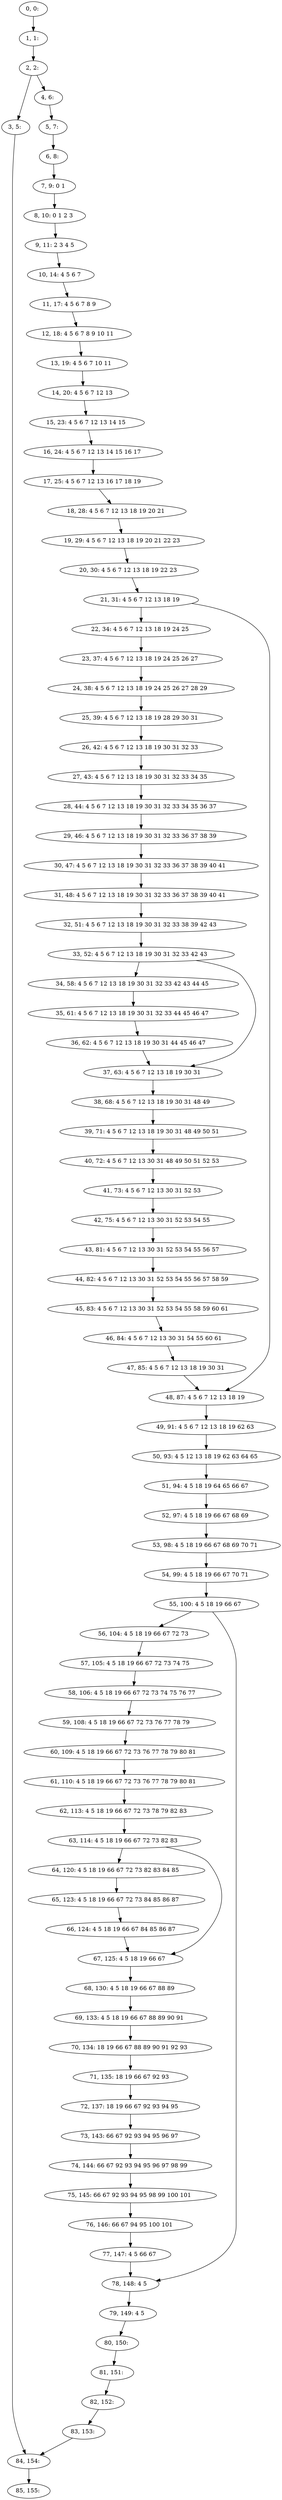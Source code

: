 digraph G {
0[label="0, 0: "];
1[label="1, 1: "];
2[label="2, 2: "];
3[label="3, 5: "];
4[label="4, 6: "];
5[label="5, 7: "];
6[label="6, 8: "];
7[label="7, 9: 0 1 "];
8[label="8, 10: 0 1 2 3 "];
9[label="9, 11: 2 3 4 5 "];
10[label="10, 14: 4 5 6 7 "];
11[label="11, 17: 4 5 6 7 8 9 "];
12[label="12, 18: 4 5 6 7 8 9 10 11 "];
13[label="13, 19: 4 5 6 7 10 11 "];
14[label="14, 20: 4 5 6 7 12 13 "];
15[label="15, 23: 4 5 6 7 12 13 14 15 "];
16[label="16, 24: 4 5 6 7 12 13 14 15 16 17 "];
17[label="17, 25: 4 5 6 7 12 13 16 17 18 19 "];
18[label="18, 28: 4 5 6 7 12 13 18 19 20 21 "];
19[label="19, 29: 4 5 6 7 12 13 18 19 20 21 22 23 "];
20[label="20, 30: 4 5 6 7 12 13 18 19 22 23 "];
21[label="21, 31: 4 5 6 7 12 13 18 19 "];
22[label="22, 34: 4 5 6 7 12 13 18 19 24 25 "];
23[label="23, 37: 4 5 6 7 12 13 18 19 24 25 26 27 "];
24[label="24, 38: 4 5 6 7 12 13 18 19 24 25 26 27 28 29 "];
25[label="25, 39: 4 5 6 7 12 13 18 19 28 29 30 31 "];
26[label="26, 42: 4 5 6 7 12 13 18 19 30 31 32 33 "];
27[label="27, 43: 4 5 6 7 12 13 18 19 30 31 32 33 34 35 "];
28[label="28, 44: 4 5 6 7 12 13 18 19 30 31 32 33 34 35 36 37 "];
29[label="29, 46: 4 5 6 7 12 13 18 19 30 31 32 33 36 37 38 39 "];
30[label="30, 47: 4 5 6 7 12 13 18 19 30 31 32 33 36 37 38 39 40 41 "];
31[label="31, 48: 4 5 6 7 12 13 18 19 30 31 32 33 36 37 38 39 40 41 "];
32[label="32, 51: 4 5 6 7 12 13 18 19 30 31 32 33 38 39 42 43 "];
33[label="33, 52: 4 5 6 7 12 13 18 19 30 31 32 33 42 43 "];
34[label="34, 58: 4 5 6 7 12 13 18 19 30 31 32 33 42 43 44 45 "];
35[label="35, 61: 4 5 6 7 12 13 18 19 30 31 32 33 44 45 46 47 "];
36[label="36, 62: 4 5 6 7 12 13 18 19 30 31 44 45 46 47 "];
37[label="37, 63: 4 5 6 7 12 13 18 19 30 31 "];
38[label="38, 68: 4 5 6 7 12 13 18 19 30 31 48 49 "];
39[label="39, 71: 4 5 6 7 12 13 18 19 30 31 48 49 50 51 "];
40[label="40, 72: 4 5 6 7 12 13 30 31 48 49 50 51 52 53 "];
41[label="41, 73: 4 5 6 7 12 13 30 31 52 53 "];
42[label="42, 75: 4 5 6 7 12 13 30 31 52 53 54 55 "];
43[label="43, 81: 4 5 6 7 12 13 30 31 52 53 54 55 56 57 "];
44[label="44, 82: 4 5 6 7 12 13 30 31 52 53 54 55 56 57 58 59 "];
45[label="45, 83: 4 5 6 7 12 13 30 31 52 53 54 55 58 59 60 61 "];
46[label="46, 84: 4 5 6 7 12 13 30 31 54 55 60 61 "];
47[label="47, 85: 4 5 6 7 12 13 18 19 30 31 "];
48[label="48, 87: 4 5 6 7 12 13 18 19 "];
49[label="49, 91: 4 5 6 7 12 13 18 19 62 63 "];
50[label="50, 93: 4 5 12 13 18 19 62 63 64 65 "];
51[label="51, 94: 4 5 18 19 64 65 66 67 "];
52[label="52, 97: 4 5 18 19 66 67 68 69 "];
53[label="53, 98: 4 5 18 19 66 67 68 69 70 71 "];
54[label="54, 99: 4 5 18 19 66 67 70 71 "];
55[label="55, 100: 4 5 18 19 66 67 "];
56[label="56, 104: 4 5 18 19 66 67 72 73 "];
57[label="57, 105: 4 5 18 19 66 67 72 73 74 75 "];
58[label="58, 106: 4 5 18 19 66 67 72 73 74 75 76 77 "];
59[label="59, 108: 4 5 18 19 66 67 72 73 76 77 78 79 "];
60[label="60, 109: 4 5 18 19 66 67 72 73 76 77 78 79 80 81 "];
61[label="61, 110: 4 5 18 19 66 67 72 73 76 77 78 79 80 81 "];
62[label="62, 113: 4 5 18 19 66 67 72 73 78 79 82 83 "];
63[label="63, 114: 4 5 18 19 66 67 72 73 82 83 "];
64[label="64, 120: 4 5 18 19 66 67 72 73 82 83 84 85 "];
65[label="65, 123: 4 5 18 19 66 67 72 73 84 85 86 87 "];
66[label="66, 124: 4 5 18 19 66 67 84 85 86 87 "];
67[label="67, 125: 4 5 18 19 66 67 "];
68[label="68, 130: 4 5 18 19 66 67 88 89 "];
69[label="69, 133: 4 5 18 19 66 67 88 89 90 91 "];
70[label="70, 134: 18 19 66 67 88 89 90 91 92 93 "];
71[label="71, 135: 18 19 66 67 92 93 "];
72[label="72, 137: 18 19 66 67 92 93 94 95 "];
73[label="73, 143: 66 67 92 93 94 95 96 97 "];
74[label="74, 144: 66 67 92 93 94 95 96 97 98 99 "];
75[label="75, 145: 66 67 92 93 94 95 98 99 100 101 "];
76[label="76, 146: 66 67 94 95 100 101 "];
77[label="77, 147: 4 5 66 67 "];
78[label="78, 148: 4 5 "];
79[label="79, 149: 4 5 "];
80[label="80, 150: "];
81[label="81, 151: "];
82[label="82, 152: "];
83[label="83, 153: "];
84[label="84, 154: "];
85[label="85, 155: "];
0->1 ;
1->2 ;
2->3 ;
2->4 ;
3->84 ;
4->5 ;
5->6 ;
6->7 ;
7->8 ;
8->9 ;
9->10 ;
10->11 ;
11->12 ;
12->13 ;
13->14 ;
14->15 ;
15->16 ;
16->17 ;
17->18 ;
18->19 ;
19->20 ;
20->21 ;
21->22 ;
21->48 ;
22->23 ;
23->24 ;
24->25 ;
25->26 ;
26->27 ;
27->28 ;
28->29 ;
29->30 ;
30->31 ;
31->32 ;
32->33 ;
33->34 ;
33->37 ;
34->35 ;
35->36 ;
36->37 ;
37->38 ;
38->39 ;
39->40 ;
40->41 ;
41->42 ;
42->43 ;
43->44 ;
44->45 ;
45->46 ;
46->47 ;
47->48 ;
48->49 ;
49->50 ;
50->51 ;
51->52 ;
52->53 ;
53->54 ;
54->55 ;
55->56 ;
55->78 ;
56->57 ;
57->58 ;
58->59 ;
59->60 ;
60->61 ;
61->62 ;
62->63 ;
63->64 ;
63->67 ;
64->65 ;
65->66 ;
66->67 ;
67->68 ;
68->69 ;
69->70 ;
70->71 ;
71->72 ;
72->73 ;
73->74 ;
74->75 ;
75->76 ;
76->77 ;
77->78 ;
78->79 ;
79->80 ;
80->81 ;
81->82 ;
82->83 ;
83->84 ;
84->85 ;
}
